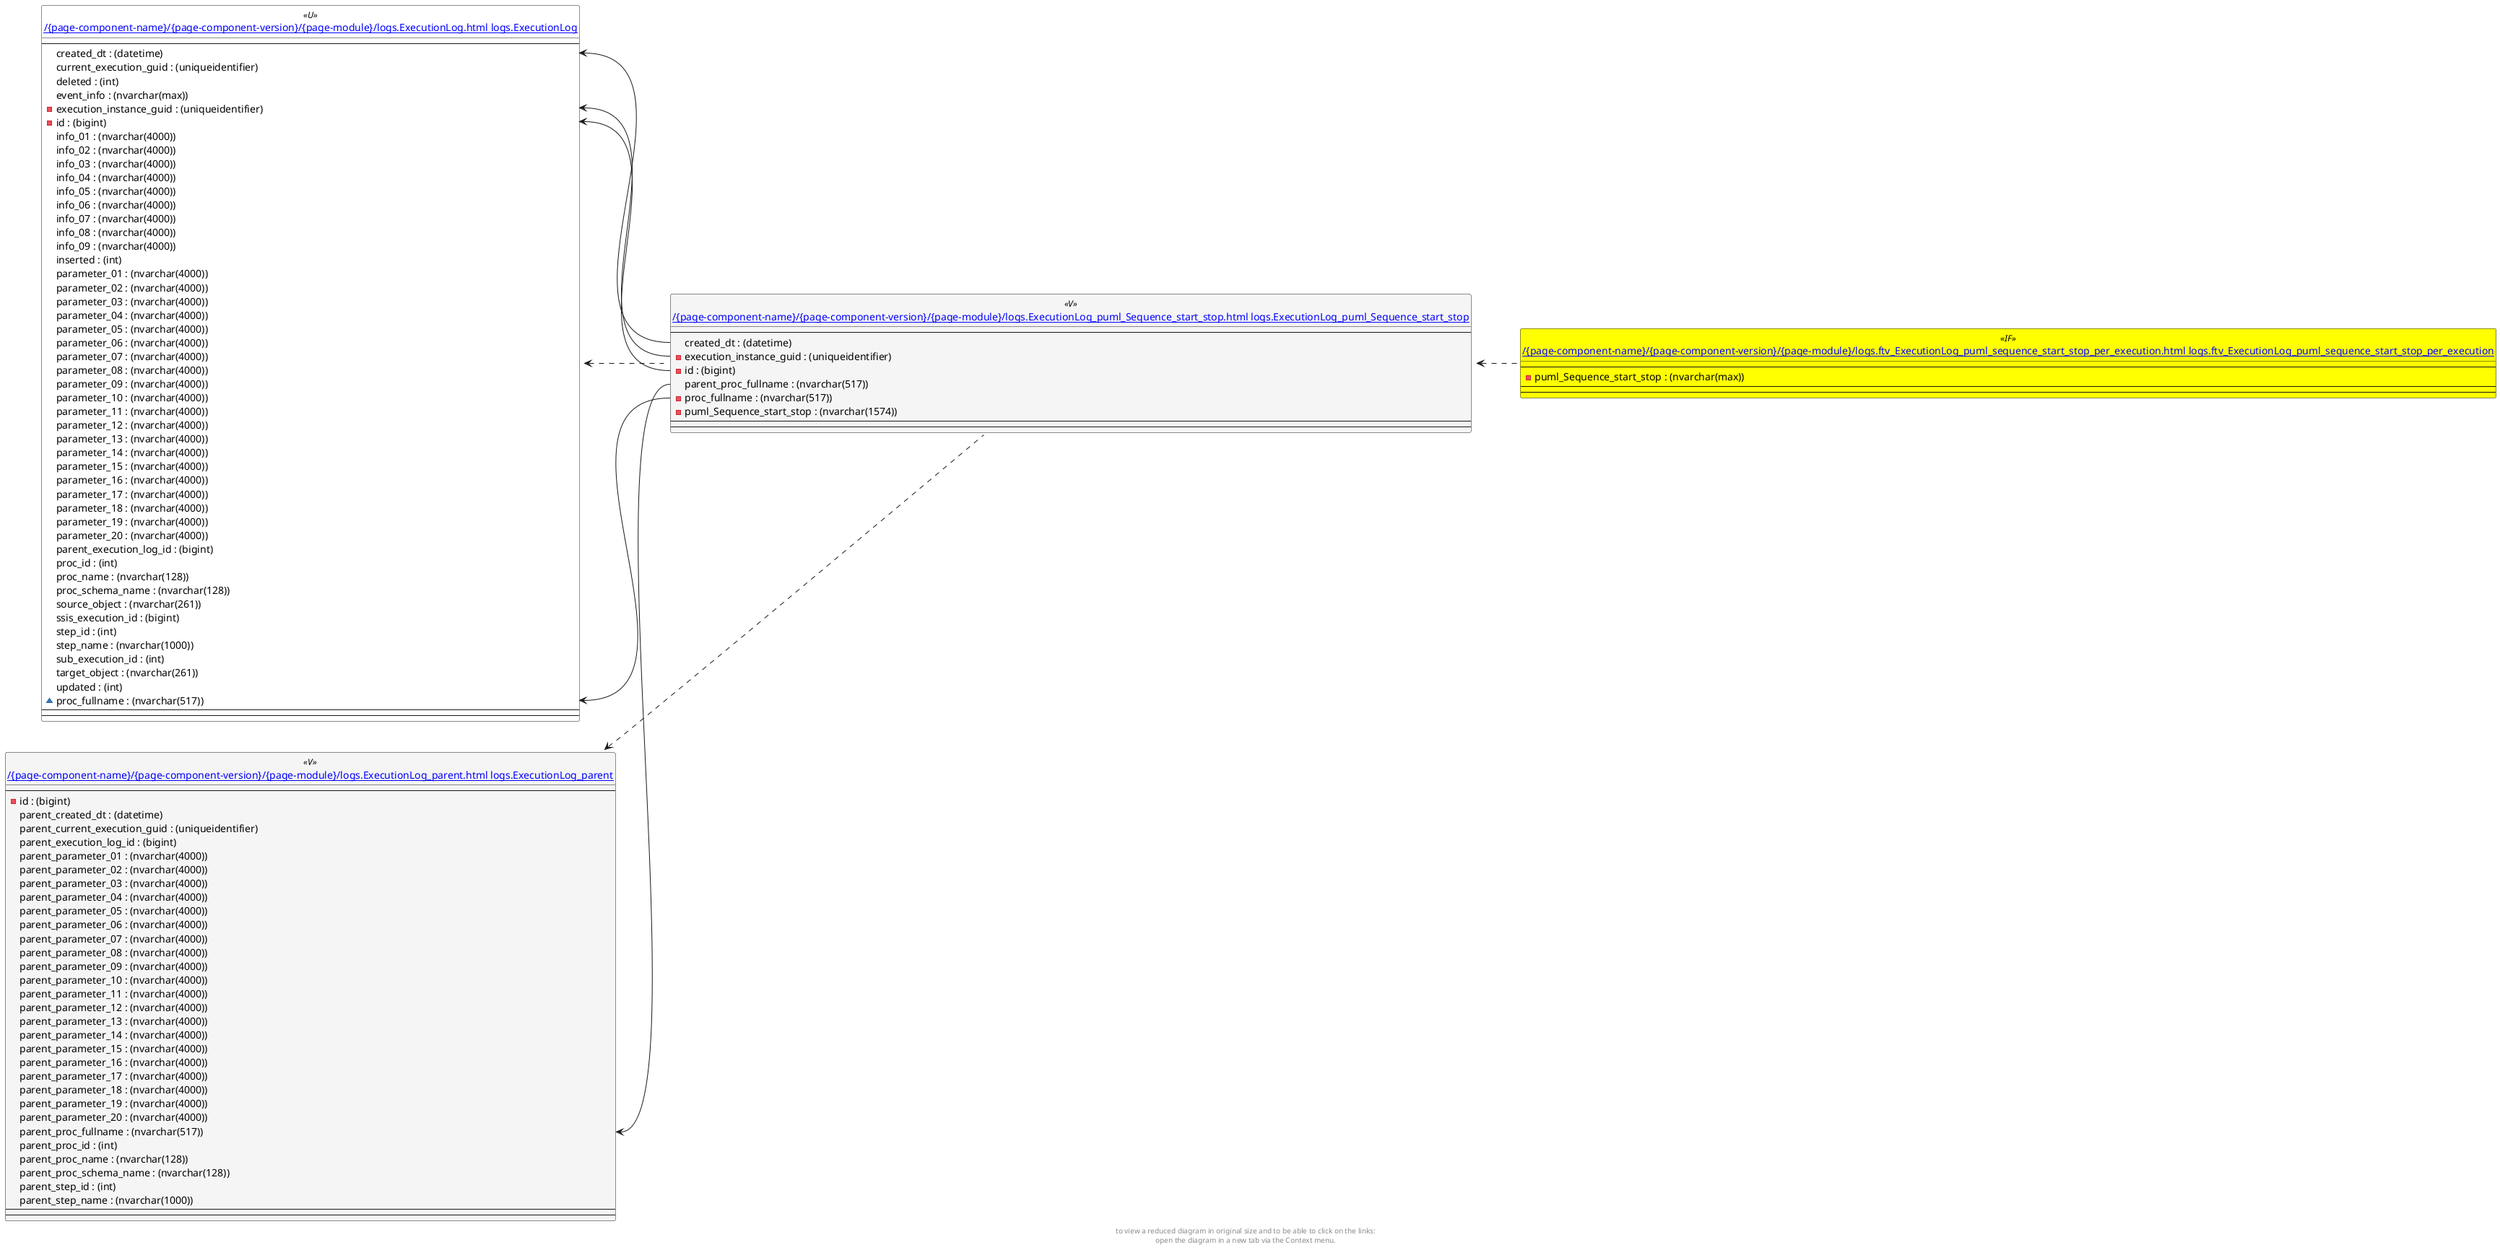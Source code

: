 @startuml
left to right direction
'top to bottom direction
hide circle
'avoide "." issues:
set namespaceSeparator none


skinparam class {
  BackgroundColor White
  BackgroundColor<<FN>> Yellow
  BackgroundColor<<FS>> Yellow
  BackgroundColor<<FT>> LightGray
  BackgroundColor<<IF>> Yellow
  BackgroundColor<<IS>> Yellow
  BackgroundColor<<P>> Aqua
  BackgroundColor<<PC>> Aqua
  BackgroundColor<<SN>> Yellow
  BackgroundColor<<SO>> SlateBlue
  BackgroundColor<<TF>> LightGray
  BackgroundColor<<TR>> Tomato
  BackgroundColor<<U>> White
  BackgroundColor<<V>> WhiteSmoke
  BackgroundColor<<X>> Aqua
}


entity "[[{site-url}/{page-component-name}/{page-component-version}/{page-module}/logs.ExecutionLog.html logs.ExecutionLog]]" as logs.ExecutionLog << U >> {
  --
  created_dt : (datetime)
  current_execution_guid : (uniqueidentifier)
  deleted : (int)
  event_info : (nvarchar(max))
  - execution_instance_guid : (uniqueidentifier)
  - id : (bigint)
  info_01 : (nvarchar(4000))
  info_02 : (nvarchar(4000))
  info_03 : (nvarchar(4000))
  info_04 : (nvarchar(4000))
  info_05 : (nvarchar(4000))
  info_06 : (nvarchar(4000))
  info_07 : (nvarchar(4000))
  info_08 : (nvarchar(4000))
  info_09 : (nvarchar(4000))
  inserted : (int)
  parameter_01 : (nvarchar(4000))
  parameter_02 : (nvarchar(4000))
  parameter_03 : (nvarchar(4000))
  parameter_04 : (nvarchar(4000))
  parameter_05 : (nvarchar(4000))
  parameter_06 : (nvarchar(4000))
  parameter_07 : (nvarchar(4000))
  parameter_08 : (nvarchar(4000))
  parameter_09 : (nvarchar(4000))
  parameter_10 : (nvarchar(4000))
  parameter_11 : (nvarchar(4000))
  parameter_12 : (nvarchar(4000))
  parameter_13 : (nvarchar(4000))
  parameter_14 : (nvarchar(4000))
  parameter_15 : (nvarchar(4000))
  parameter_16 : (nvarchar(4000))
  parameter_17 : (nvarchar(4000))
  parameter_18 : (nvarchar(4000))
  parameter_19 : (nvarchar(4000))
  parameter_20 : (nvarchar(4000))
  parent_execution_log_id : (bigint)
  proc_id : (int)
  proc_name : (nvarchar(128))
  proc_schema_name : (nvarchar(128))
  source_object : (nvarchar(261))
  ssis_execution_id : (bigint)
  step_id : (int)
  step_name : (nvarchar(1000))
  sub_execution_id : (int)
  target_object : (nvarchar(261))
  updated : (int)
  ~ proc_fullname : (nvarchar(517))
  --
  --
}

entity "[[{site-url}/{page-component-name}/{page-component-version}/{page-module}/logs.ExecutionLog_parent.html logs.ExecutionLog_parent]]" as logs.ExecutionLog_parent << V >> {
  --
  - id : (bigint)
  parent_created_dt : (datetime)
  parent_current_execution_guid : (uniqueidentifier)
  parent_execution_log_id : (bigint)
  parent_parameter_01 : (nvarchar(4000))
  parent_parameter_02 : (nvarchar(4000))
  parent_parameter_03 : (nvarchar(4000))
  parent_parameter_04 : (nvarchar(4000))
  parent_parameter_05 : (nvarchar(4000))
  parent_parameter_06 : (nvarchar(4000))
  parent_parameter_07 : (nvarchar(4000))
  parent_parameter_08 : (nvarchar(4000))
  parent_parameter_09 : (nvarchar(4000))
  parent_parameter_10 : (nvarchar(4000))
  parent_parameter_11 : (nvarchar(4000))
  parent_parameter_12 : (nvarchar(4000))
  parent_parameter_13 : (nvarchar(4000))
  parent_parameter_14 : (nvarchar(4000))
  parent_parameter_15 : (nvarchar(4000))
  parent_parameter_16 : (nvarchar(4000))
  parent_parameter_17 : (nvarchar(4000))
  parent_parameter_18 : (nvarchar(4000))
  parent_parameter_19 : (nvarchar(4000))
  parent_parameter_20 : (nvarchar(4000))
  parent_proc_fullname : (nvarchar(517))
  parent_proc_id : (int)
  parent_proc_name : (nvarchar(128))
  parent_proc_schema_name : (nvarchar(128))
  parent_step_id : (int)
  parent_step_name : (nvarchar(1000))
  --
  --
}

entity "[[{site-url}/{page-component-name}/{page-component-version}/{page-module}/logs.ExecutionLog_puml_Sequence_start_stop.html logs.ExecutionLog_puml_Sequence_start_stop]]" as logs.ExecutionLog_puml_Sequence_start_stop << V >> {
  --
  created_dt : (datetime)
  - execution_instance_guid : (uniqueidentifier)
  - id : (bigint)
  parent_proc_fullname : (nvarchar(517))
  - proc_fullname : (nvarchar(517))
  - puml_Sequence_start_stop : (nvarchar(1574))
  --
  --
}

entity "[[{site-url}/{page-component-name}/{page-component-version}/{page-module}/logs.ftv_ExecutionLog_puml_sequence_start_stop_per_execution.html logs.ftv_ExecutionLog_puml_sequence_start_stop_per_execution]]" as logs.ftv_ExecutionLog_puml_sequence_start_stop_per_execution << IF >> {
  --
  - puml_Sequence_start_stop : (nvarchar(max))
  --
  --
}

logs.ExecutionLog <.. logs.ExecutionLog_puml_Sequence_start_stop
logs.ExecutionLog_parent <.. logs.ExecutionLog_puml_Sequence_start_stop
logs.ExecutionLog_puml_Sequence_start_stop <.. logs.ftv_ExecutionLog_puml_sequence_start_stop_per_execution
logs.ExecutionLog::created_dt <-- logs.ExecutionLog_puml_Sequence_start_stop::created_dt
logs.ExecutionLog::execution_instance_guid <-- logs.ExecutionLog_puml_Sequence_start_stop::execution_instance_guid
logs.ExecutionLog::id <-- logs.ExecutionLog_puml_Sequence_start_stop::id
logs.ExecutionLog::proc_fullname <-- logs.ExecutionLog_puml_Sequence_start_stop::proc_fullname
logs.ExecutionLog_parent::parent_proc_fullname <-- logs.ExecutionLog_puml_Sequence_start_stop::parent_proc_fullname
footer
to view a reduced diagram in original size and to be able to click on the links:
open the diagram in a new tab via the Context menu.
end footer

@enduml

